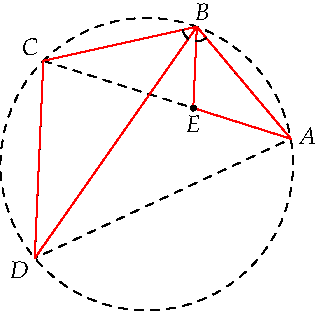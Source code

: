 settings.tex="pdflatex";

texpreamble("\usepackage{amsmath}
\usepackage{amsthm,amssymb}
\usepackage{mathpazo}
\usepackage[svgnames]{xcolor}
");
import graph;

size(160);

pair A=dir(10);
pair B=dir(70);
pair C=dir(135);
pair D=dir(220);

draw(unitcircle,dashed);


draw(A--B--C--D--cycle,dashed);
draw(A--C,dashed);
draw(B--D,dashed);

real ac=arclength(A--C);
real ad=arclength(A--D);
real bc=arclength(B--C);
real bd=arclength(B--D);
real ec=ad*bc/bd;

pair E=C+(ec/ac)*(A-C);

draw(E--B--A--cycle,red);
draw(C--B--D--cycle,red);

label("$A$",A,A);
label("$B$",B,B);
label("$C$",C,C);
label("$D$",D,D);

draw(arc(B,B+0.1*dir(E-B),B+0.1*dir(A-B)));
draw(arc(B,B+0.1*dir(C-B),B+0.1*dir(D-B)));
label("$E$",E,S);
dot(E);